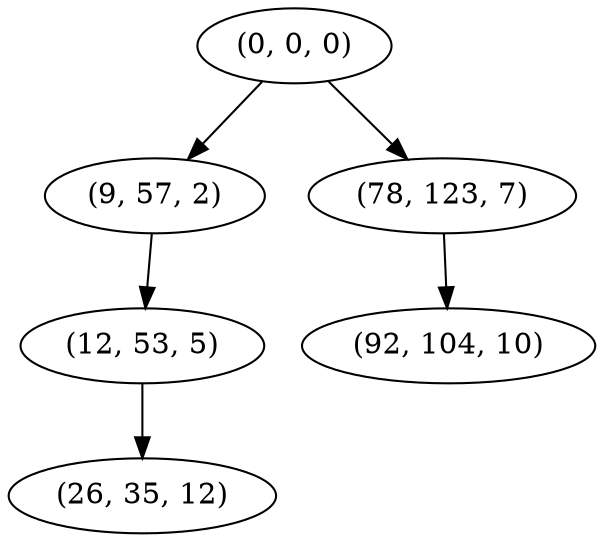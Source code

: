 digraph tree {
    "(0, 0, 0)";
    "(9, 57, 2)";
    "(12, 53, 5)";
    "(26, 35, 12)";
    "(78, 123, 7)";
    "(92, 104, 10)";
    "(0, 0, 0)" -> "(9, 57, 2)";
    "(0, 0, 0)" -> "(78, 123, 7)";
    "(9, 57, 2)" -> "(12, 53, 5)";
    "(12, 53, 5)" -> "(26, 35, 12)";
    "(78, 123, 7)" -> "(92, 104, 10)";
}
